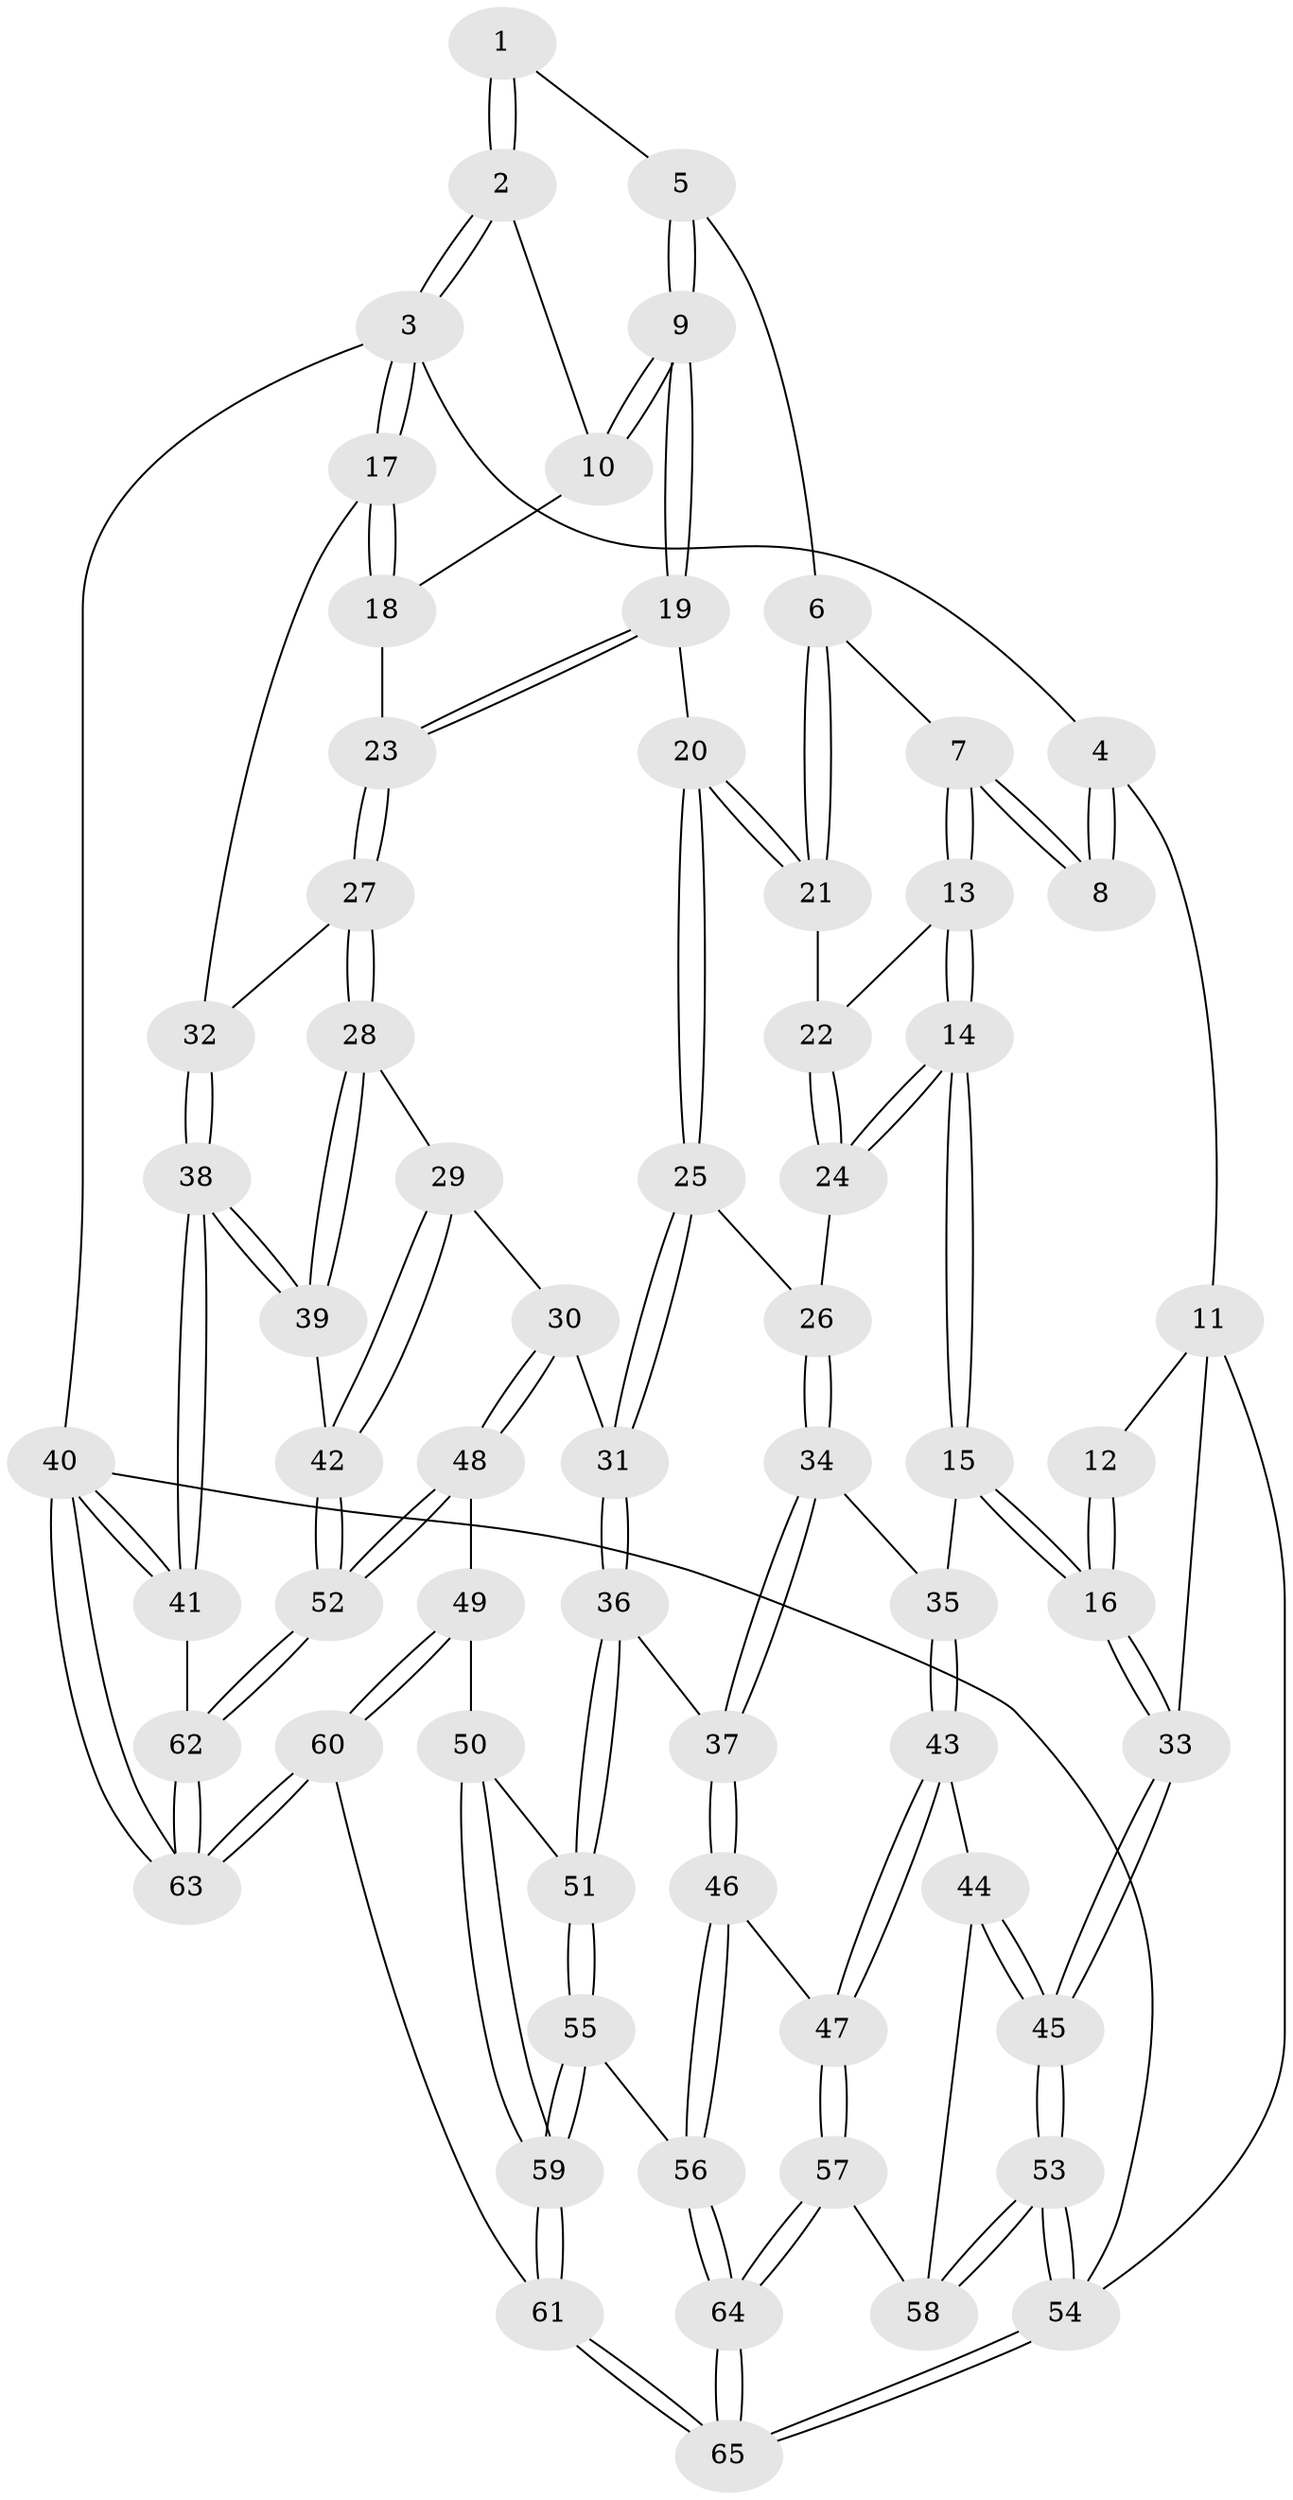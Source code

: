 // Generated by graph-tools (version 1.1) at 2025/17/03/09/25 04:17:00]
// undirected, 65 vertices, 159 edges
graph export_dot {
graph [start="1"]
  node [color=gray90,style=filled];
  1 [pos="+0.5002045194050204+0"];
  2 [pos="+1+0"];
  3 [pos="+1+0"];
  4 [pos="+0.18505753594423446+0"];
  5 [pos="+0.5049485770650275+0"];
  6 [pos="+0.37163317284321734+0.17868205691691041"];
  7 [pos="+0.33417414458087363+0.18877206315527528"];
  8 [pos="+0.19480978869512258+0.055856515339010225"];
  9 [pos="+0.7010489421498267+0.24078347669902014"];
  10 [pos="+0.8174906092842865+0.1189565663420437"];
  11 [pos="+0+0.10190833057049348"];
  12 [pos="+0.18999213247502786+0.06053415039656675"];
  13 [pos="+0.30559720790846046+0.24855658549253046"];
  14 [pos="+0.08300023831261777+0.37801481656679153"];
  15 [pos="+0+0.41543113340100973"];
  16 [pos="+0+0.4084540297147808"];
  17 [pos="+1+0.36188512138113466"];
  18 [pos="+0.9892198020110673+0.31023955660448616"];
  19 [pos="+0.6821560719347964+0.31624616904779296"];
  20 [pos="+0.6441858847930098+0.3304572763019547"];
  21 [pos="+0.6060674013380067+0.3250755528520002"];
  22 [pos="+0.3819889611896008+0.4030503900341121"];
  23 [pos="+0.6868084753823573+0.32037075260953424"];
  24 [pos="+0.35885771768347235+0.4496560594227453"];
  25 [pos="+0.5512755029952825+0.519784088477922"];
  26 [pos="+0.3619339869299316+0.47308486684830725"];
  27 [pos="+0.8159601878591811+0.5032381753808322"];
  28 [pos="+0.8113719752924692+0.5745083184134377"];
  29 [pos="+0.7804312554407523+0.6091789275116344"];
  30 [pos="+0.6660152839905844+0.6605890845675901"];
  31 [pos="+0.545584484813296+0.5935122586945049"];
  32 [pos="+1+0.39925402944657445"];
  33 [pos="+0+0.40844348814898823"];
  34 [pos="+0.322575740000258+0.6209840928448621"];
  35 [pos="+0.10210010397571703+0.5639897200097732"];
  36 [pos="+0.45624053819807886+0.6553892269688825"];
  37 [pos="+0.35277631214074984+0.6632452030952447"];
  38 [pos="+1+0.7516707130996705"];
  39 [pos="+1+0.7177893118911537"];
  40 [pos="+1+1"];
  41 [pos="+1+0.9383125754865171"];
  42 [pos="+0.809324139689428+0.8354441949617544"];
  43 [pos="+0.12825010958759592+0.7421896496231186"];
  44 [pos="+0.0971511607342143+0.777107054561295"];
  45 [pos="+0+0.6671503291753663"];
  46 [pos="+0.32224433345726605+0.7826571430868571"];
  47 [pos="+0.24136007972985044+0.7965413129029881"];
  48 [pos="+0.6400594866457557+0.7890947051292476"];
  49 [pos="+0.6323254667732298+0.7948729728144488"];
  50 [pos="+0.5787402748297975+0.8007652757140441"];
  51 [pos="+0.5538298405765864+0.7999842613611726"];
  52 [pos="+0.8065716712188314+0.8403820285345869"];
  53 [pos="+0+0.9842826911839256"];
  54 [pos="+0+1"];
  55 [pos="+0.46856177475866156+0.8705339302631429"];
  56 [pos="+0.35375975515012686+0.8457921004375294"];
  57 [pos="+0.1526840797519669+0.8990592371542409"];
  58 [pos="+0.07474474242024572+0.8467880558247473"];
  59 [pos="+0.5621099800907731+1"];
  60 [pos="+0.6735624480139139+1"];
  61 [pos="+0.6106536684816697+1"];
  62 [pos="+0.8153039939247465+0.8932829997138274"];
  63 [pos="+0.6990575892822344+1"];
  64 [pos="+0.22562472386892637+1"];
  65 [pos="+0.22549640728513012+1"];
  1 -- 2;
  1 -- 2;
  1 -- 5;
  2 -- 3;
  2 -- 3;
  2 -- 10;
  3 -- 4;
  3 -- 17;
  3 -- 17;
  3 -- 40;
  4 -- 8;
  4 -- 8;
  4 -- 11;
  5 -- 6;
  5 -- 9;
  5 -- 9;
  6 -- 7;
  6 -- 21;
  6 -- 21;
  7 -- 8;
  7 -- 8;
  7 -- 13;
  7 -- 13;
  9 -- 10;
  9 -- 10;
  9 -- 19;
  9 -- 19;
  10 -- 18;
  11 -- 12;
  11 -- 33;
  11 -- 54;
  12 -- 16;
  12 -- 16;
  13 -- 14;
  13 -- 14;
  13 -- 22;
  14 -- 15;
  14 -- 15;
  14 -- 24;
  14 -- 24;
  15 -- 16;
  15 -- 16;
  15 -- 35;
  16 -- 33;
  16 -- 33;
  17 -- 18;
  17 -- 18;
  17 -- 32;
  18 -- 23;
  19 -- 20;
  19 -- 23;
  19 -- 23;
  20 -- 21;
  20 -- 21;
  20 -- 25;
  20 -- 25;
  21 -- 22;
  22 -- 24;
  22 -- 24;
  23 -- 27;
  23 -- 27;
  24 -- 26;
  25 -- 26;
  25 -- 31;
  25 -- 31;
  26 -- 34;
  26 -- 34;
  27 -- 28;
  27 -- 28;
  27 -- 32;
  28 -- 29;
  28 -- 39;
  28 -- 39;
  29 -- 30;
  29 -- 42;
  29 -- 42;
  30 -- 31;
  30 -- 48;
  30 -- 48;
  31 -- 36;
  31 -- 36;
  32 -- 38;
  32 -- 38;
  33 -- 45;
  33 -- 45;
  34 -- 35;
  34 -- 37;
  34 -- 37;
  35 -- 43;
  35 -- 43;
  36 -- 37;
  36 -- 51;
  36 -- 51;
  37 -- 46;
  37 -- 46;
  38 -- 39;
  38 -- 39;
  38 -- 41;
  38 -- 41;
  39 -- 42;
  40 -- 41;
  40 -- 41;
  40 -- 63;
  40 -- 63;
  40 -- 54;
  41 -- 62;
  42 -- 52;
  42 -- 52;
  43 -- 44;
  43 -- 47;
  43 -- 47;
  44 -- 45;
  44 -- 45;
  44 -- 58;
  45 -- 53;
  45 -- 53;
  46 -- 47;
  46 -- 56;
  46 -- 56;
  47 -- 57;
  47 -- 57;
  48 -- 49;
  48 -- 52;
  48 -- 52;
  49 -- 50;
  49 -- 60;
  49 -- 60;
  50 -- 51;
  50 -- 59;
  50 -- 59;
  51 -- 55;
  51 -- 55;
  52 -- 62;
  52 -- 62;
  53 -- 54;
  53 -- 54;
  53 -- 58;
  53 -- 58;
  54 -- 65;
  54 -- 65;
  55 -- 56;
  55 -- 59;
  55 -- 59;
  56 -- 64;
  56 -- 64;
  57 -- 58;
  57 -- 64;
  57 -- 64;
  59 -- 61;
  59 -- 61;
  60 -- 61;
  60 -- 63;
  60 -- 63;
  61 -- 65;
  61 -- 65;
  62 -- 63;
  62 -- 63;
  64 -- 65;
  64 -- 65;
}
